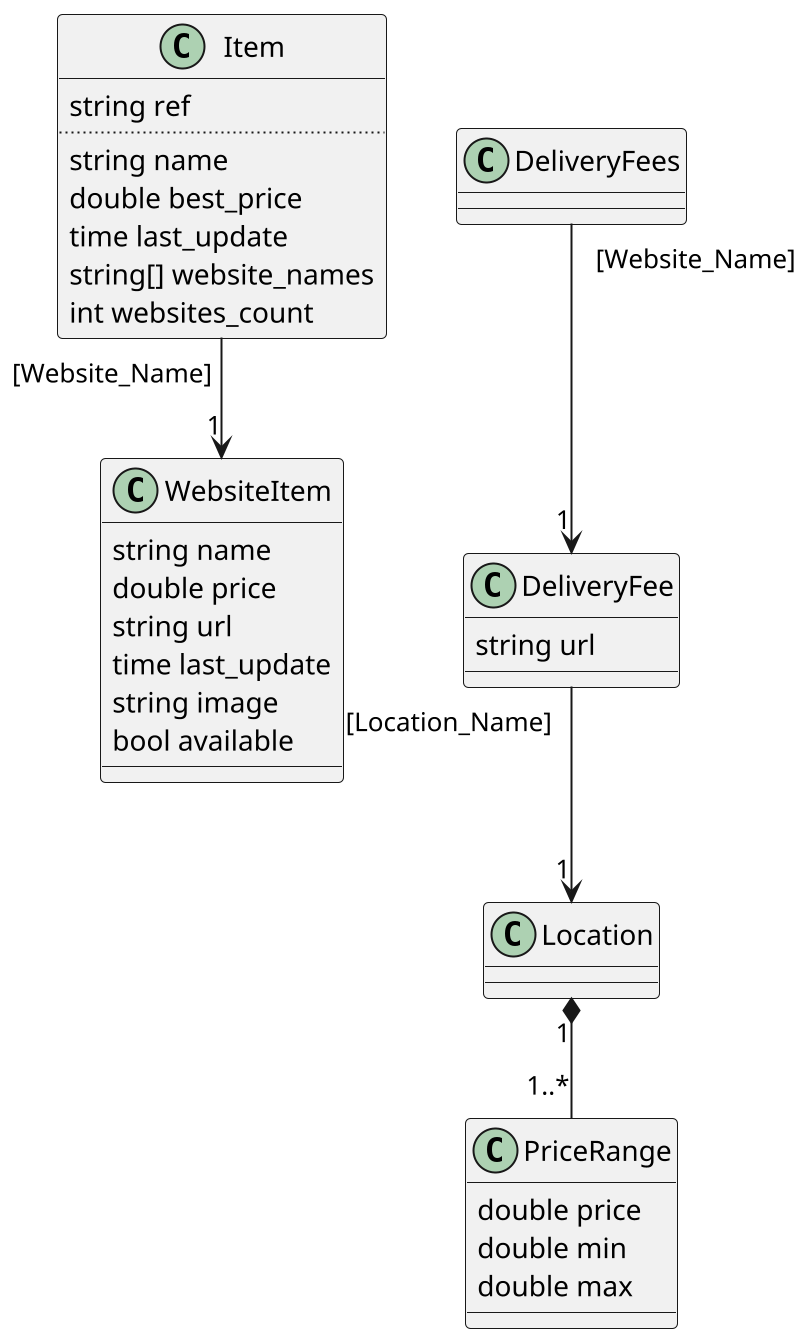@startuml scraper_datos
scale 2

class Item{
    string ref
    ..
    string name
    double best_price
    time last_update
    string[] website_names
    int websites_count
}

class WebsiteItem{
    string name
    double price
    string url
    time last_update
    string image
    bool available
}

Item "[Website_Name]" --> "1" WebsiteItem

class DeliveryFees{

}

class DeliveryFee{
    string url

}

class Location{

}

class PriceRange{
    double price
    double min
    double max
}

DeliveryFees "[Website_Name]" --> "1" DeliveryFee
DeliveryFee "[Location_Name]" --> "1" Location
Location "1" *-- "1..*" PriceRange
@enduml